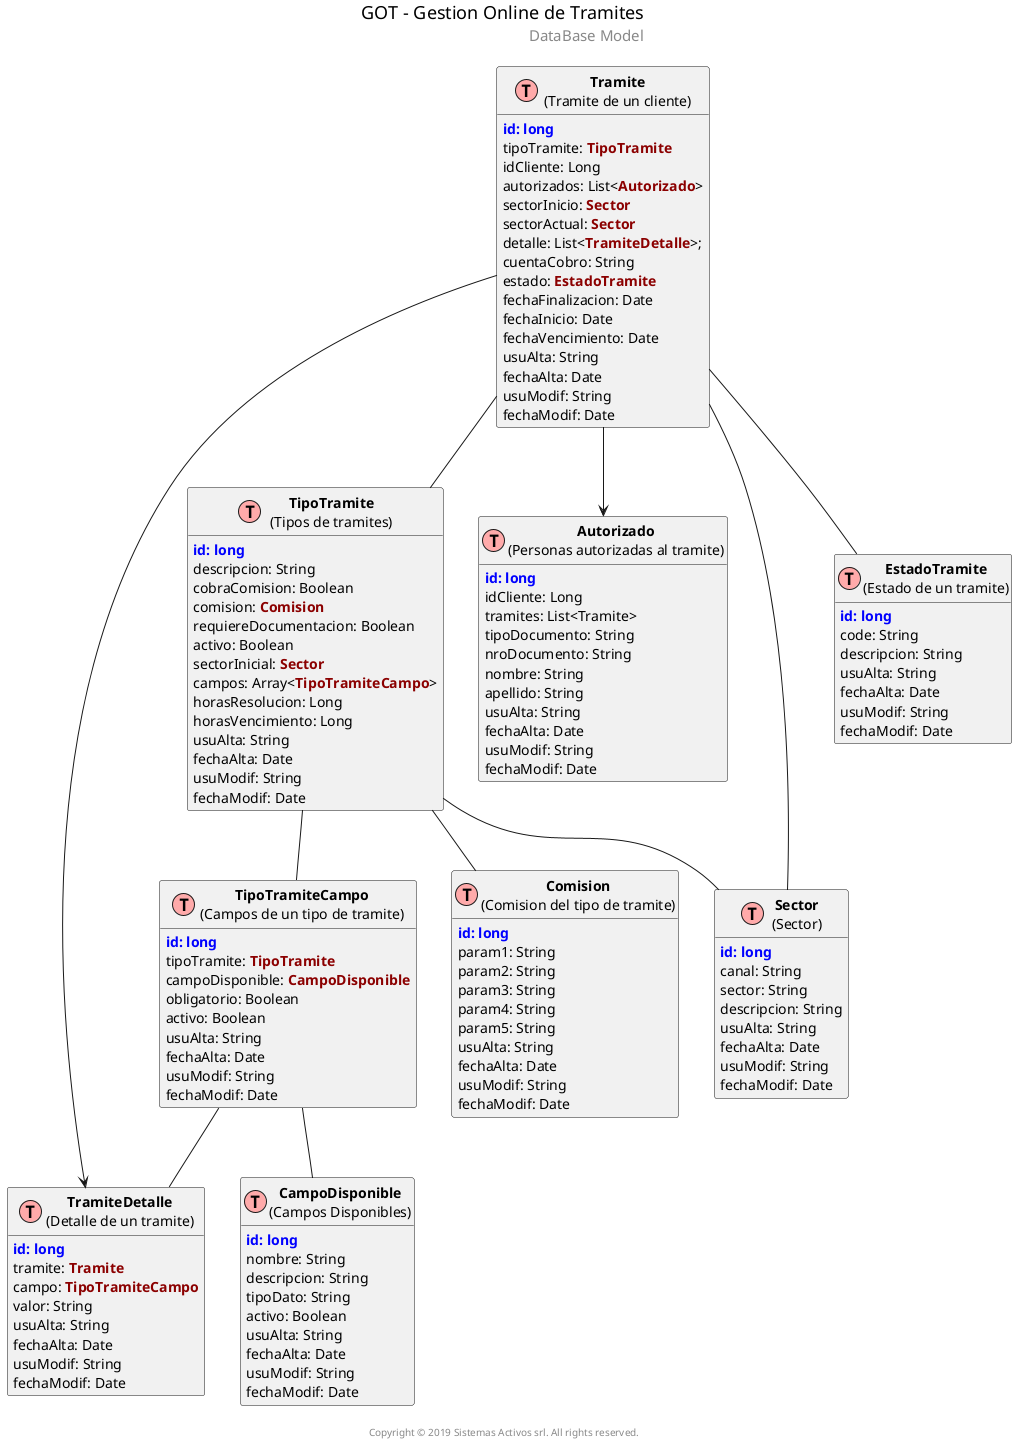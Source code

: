 @startuml der

'title GOT Database DER

center header
<font color=black size=18>GOT - Gestion Online de Tramites</font>
<font size=15>DataBase Model</font>
<font size=15></font>
endheader

center footer \n Copyright © 2019 Sistemas Activos srl. All rights reserved.

' uncomment the line below if you're using computer with a retina display
' skinparam dpi 300
!define Table(name,desc) class name as "desc" << (T,#FFAAAA) >>
' we use bold for primary key
' green color for unique
' and underscore for not_null
!define primary_key(x) <b><color:blue>x</color></b>
!define unique(x) <color:green>x</color>
!define not_null(x) <u>x</u>
' other tags available:
' <i></i>
' <back:COLOR></color>, where color is a color name or html color code
' [#FFAACC]
' see: http://plantuml.com/classes.html#More
hide methods
hide stereotypes

' entities
'not_null[unique[username]] VARCHAR[32]
'not_null[password] VARCHAR[64]
'primary_key[ID]  VARCHAR2[1 BYTE]




'Tipo de Tramite
'     Campos Disponibles

'Pedido de Extracto
'    idCliente
'    Autorizados
'    CuentaCobro

'    Fecha Desde
'    Fecha Hasta
'    Cuenta

'Estados
'Alta
'Finalizado
'En Proceso

Table(Tramite, "<b>Tramite</b>\n(Tramite de un cliente)") {
primary_key(id:) <b><color:blue>long</color></b>
tipoTramite: <b><color:darkred>TipoTramite</color></b>
idCliente: Long
autorizados: List<<b><color:darkred>Autorizado</color></b>>
sectorInicio: <b><color:darkred>Sector</color></b>
sectorActual: <b><color:darkred>Sector</color></b>
detalle: List<<b><color:darkred>TramiteDetalle</color></b>>;
cuentaCobro: String
estado: <b><color:darkred>EstadoTramite</color></b>
fechaFinalizacion: Date
fechaInicio: Date
fechaVencimiento: Date
usuAlta: String
fechaAlta: Date
usuModif: String
fechaModif: Date
}

Table(TramiteDetalle, "<b>TramiteDetalle</b>\n(Detalle de un tramite)") {
primary_key(id:) <b><color:blue>long</color></b>
tramite: <b><color:darkred>Tramite</color></b>
campo: <b><color:darkred>TipoTramiteCampo</color></b>
valor: String
usuAlta: String
fechaAlta: Date
usuModif: String
fechaModif: Date
}

Table(TipoTramite, "<b>TipoTramite</b>\n(Tipos de tramites)") {
primary_key(id:) <b><color:blue>long</color></b>
descripcion: String
cobraComision: Boolean
comision: <b><color:darkred>Comision</color></b>
requiereDocumentacion: Boolean
activo: Boolean
sectorInicial: <b><color:darkred>Sector</color></b>
campos: Array<<b><color:darkred>TipoTramiteCampo</color></b>>
horasResolucion: Long
horasVencimiento: Long
usuAlta: String
fechaAlta: Date
usuModif: String
fechaModif: Date
}

Table(TipoTramiteCampo, "<b>TipoTramiteCampo</b>\n(Campos de un tipo de tramite)") {
primary_key(id:) <b><color:blue>long</color></b>
tipoTramite: <b><color:darkred>TipoTramite</color></b>
campoDisponible: <b><color:darkred>CampoDisponible</color></b>
obligatorio: Boolean
activo: Boolean
usuAlta: String
fechaAlta: Date
usuModif: String
fechaModif: Date
}

Table(CampoDisponible, "<b>CampoDisponible</b>\n(Campos Disponibles)") {
primary_key(id:) <b><color:blue>long</color></b>
nombre: String
descripcion: String
tipoDato: String
activo: Boolean
usuAlta: String
fechaAlta: Date
usuModif: String
fechaModif: Date
}

Table(Autorizado, "<b>Autorizado</b>\n(Personas autorizadas al tramite)") {
primary_key(id:) <b><color:blue>long</color></b>
idCliente: Long
tramites: List<Tramite>
tipoDocumento: String
nroDocumento: String
nombre: String
apellido: String
usuAlta: String
fechaAlta: Date
usuModif: String
fechaModif: Date
}

Table(Sector, "<b>Sector</b>\n(Sector)") {
primary_key(id:) <b><color:blue>long</color></b>
canal: String
sector: String
descripcion: String
usuAlta: String
fechaAlta: Date
usuModif: String
fechaModif: Date
}

Table(Comision, "<b>Comision</b>\n(Comision del tipo de tramite)") {
primary_key(id:) <b><color:blue>long</color></b>
param1: String
param2: String
param3: String
param4: String
param5: String
usuAlta: String
fechaAlta: Date
usuModif: String
fechaModif: Date
}

Table(EstadoTramite, "<b>EstadoTramite</b>\n(Estado de un tramite)") {
primary_key(id:) <b><color:blue>long</color></b>
code: String
descripcion: String
usuAlta: String
fechaAlta: Date
usuModif: String
fechaModif: Date
}

' relationships
' one-to-one relationship
'user -- user_profile : "A user only \nhas one profile"
' one to may relationship
'user --> session : "A user may have\n many sessions"
' many to many relationship
' Add mark if you like
'user "1" --> "*" user_group : "A user may be \nin many groups"
'group "1" --> "0..N" user_group : "A group may \ncontain many users"

Tramite -- TipoTramite
Tramite -- Sector
Tramite -- EstadoTramite
Tramite --> Autorizado
Tramite --> TramiteDetalle

TipoTramite -- Comision
TipoTramite -- Sector
TipoTramite -- TipoTramiteCampo

TipoTramiteCampo -- CampoDisponible
TipoTramiteCampo -- TramiteDetalle



@enduml